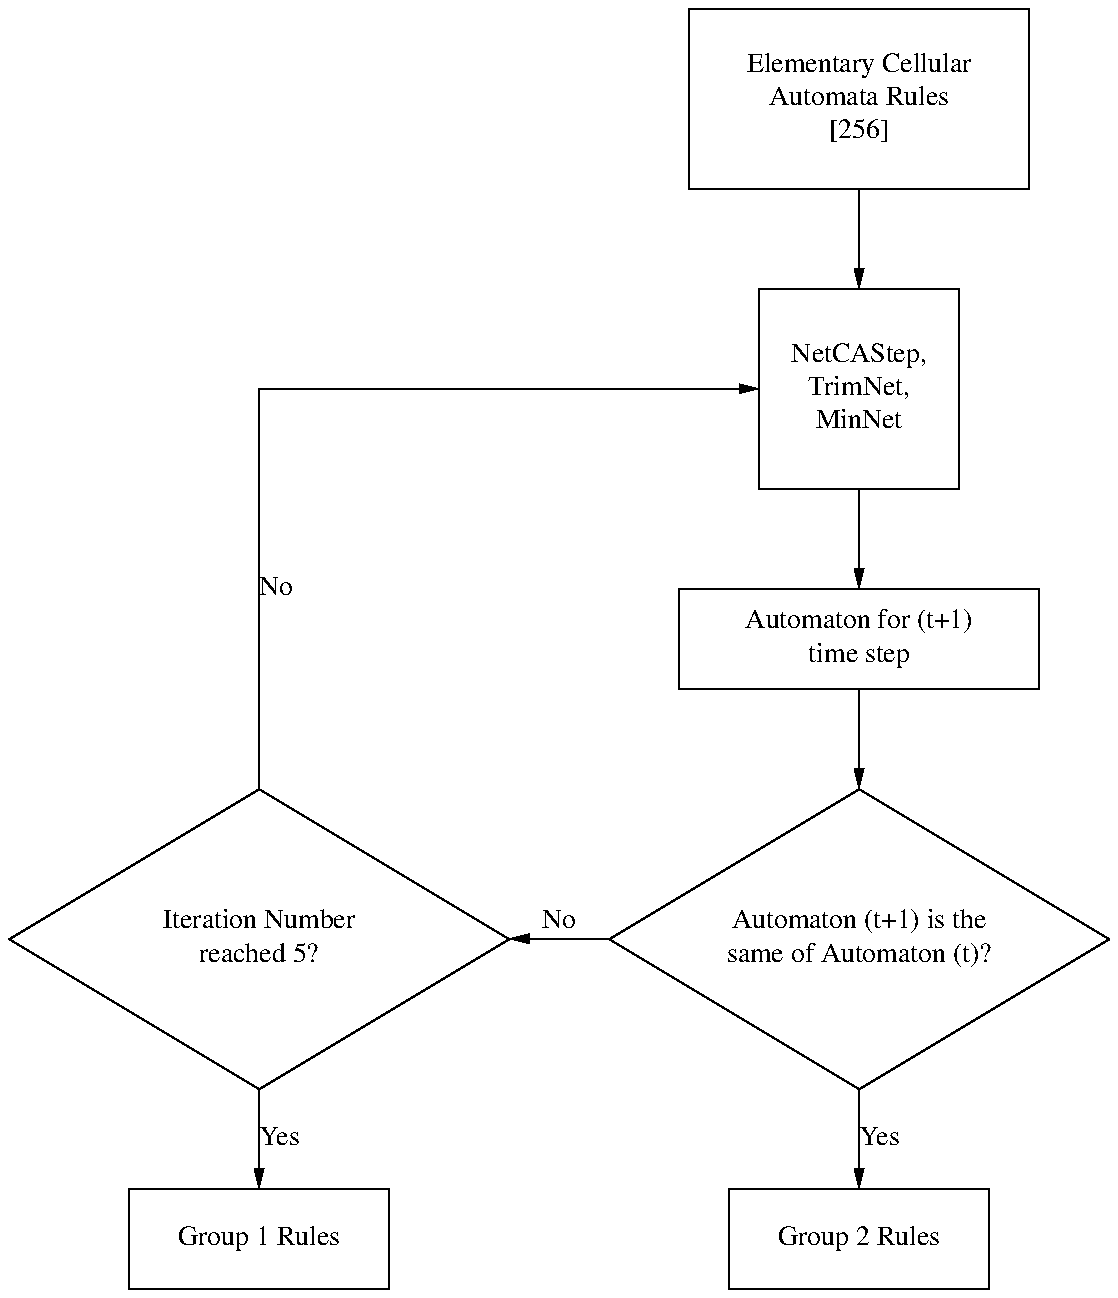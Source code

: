 .PS
down;
box wid 1.7 ht 0.9 "Elementary Cellular" "Automata Rules" "[256]";
arrow;
B0: box wid 1 ht 1 "NetCAStep," "TrimNet," "MinNet";
arrow;
box wid 1.8 "Automaton for (t+1)" "time step";
arrow;
B1: box wid 2.5 ht 1.5 "Automaton (t+1) is the" "same of Automaton (t)?" invis;
line from B1.n to B1.e to B1.s to B1.w to B1.n; 
move to B1.s;
arrow "Yes" ljust;
box wid 1.3 "Group 2 Rules";
move to B1.w;
left;
arrow "No" above;
B2: box wid 2.5 ht 1.5 "Iteration Number" "reached 5?" invis;
line from B2.n to B2.e to B2.s to B2.w to B2.n; 
move to B2.s;
down;
arrow "Yes" ljust;
box wid 1.3 "Group 1 Rules";
move to B2.n;
line up B0.w.y-B2.n.y "No" ljust;
arrow right to B0.w;
.PE
